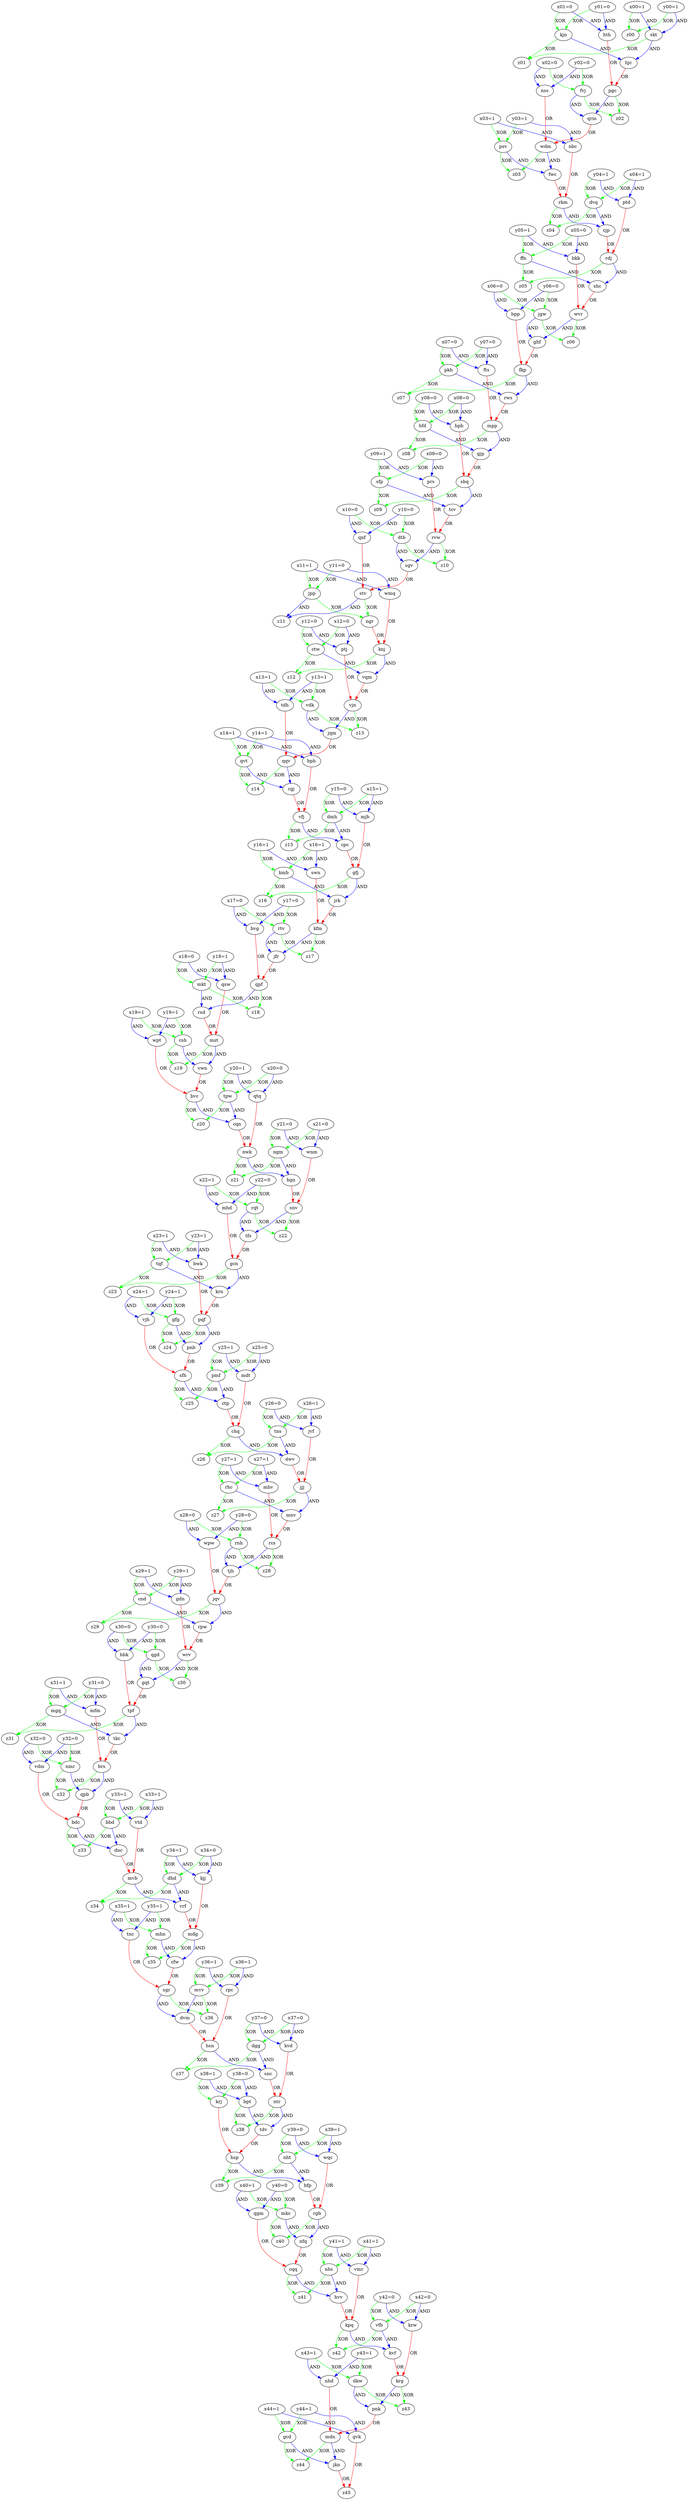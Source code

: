 DiGraph {
	x00 [label="x00=1"] ;
	x01 [label="x01=0"] ;
	x02 [label="x02=0"] ;
	x03 [label="x03=1"] ;
	x04 [label="x04=1"] ;
	x05 [label="x05=0"] ;
	x06 [label="x06=0"] ;
	x07 [label="x07=0"] ;
	x08 [label="x08=0"] ;
	x09 [label="x09=0"] ;
	x10 [label="x10=0"] ;
	x11 [label="x11=1"] ;
	x12 [label="x12=0"] ;
	x13 [label="x13=1"] ;
	x14 [label="x14=1"] ;
	x15 [label="x15=1"] ;
	x16 [label="x16=1"] ;
	x17 [label="x17=0"] ;
	x18 [label="x18=0"] ;
	x19 [label="x19=1"] ;
	x20 [label="x20=0"] ;
	x21 [label="x21=0"] ;
	x22 [label="x22=1"] ;
	x23 [label="x23=1"] ;
	x24 [label="x24=1"] ;
	x25 [label="x25=0"] ;
	x26 [label="x26=1"] ;
	x27 [label="x27=1"] ;
	x28 [label="x28=0"] ;
	x29 [label="x29=1"] ;
	x30 [label="x30=0"] ;
	x31 [label="x31=1"] ;
	x32 [label="x32=0"] ;
	x33 [label="x33=1"] ;
	x34 [label="x34=0"] ;
	x35 [label="x35=1"] ;
	x36 [label="x36=1"] ;
	x37 [label="x37=0"] ;
	x38 [label="x38=1"] ;
	x39 [label="x39=1"] ;
	x40 [label="x40=1"] ;
	x41 [label="x41=1"] ;
	x42 [label="x42=0"] ;
	x43 [label="x43=1"] ;
	x44 [label="x44=1"] ;
	y00 [label="y00=1"] ;
	y01 [label="y01=0"] ;
	y02 [label="y02=0"] ;
	y03 [label="y03=1"] ;
	y04 [label="y04=1"] ;
	y05 [label="y05=1"] ;
	y06 [label="y06=0"] ;
	y07 [label="y07=0"] ;
	y08 [label="y08=0"] ;
	y09 [label="y09=1"] ;
	y10 [label="y10=0"] ;
	y11 [label="y11=0"] ;
	y12 [label="y12=0"] ;
	y13 [label="y13=1"] ;
	y14 [label="y14=1"] ;
	y15 [label="y15=0"] ;
	y16 [label="y16=1"] ;
	y17 [label="y17=0"] ;
	y18 [label="y18=1"] ;
	y19 [label="y19=1"] ;
	y20 [label="y20=1"] ;
	y21 [label="y21=0"] ;
	y22 [label="y22=0"] ;
	y23 [label="y23=1"] ;
	y24 [label="y24=1"] ;
	y25 [label="y25=1"] ;
	y26 [label="y26=0"] ;
	y27 [label="y27=1"] ;
	y28 [label="y28=0"] ;
	y29 [label="y29=1"] ;
	y30 [label="y30=0"] ;
	y31 [label="y31=0"] ;
	y32 [label="y32=0"] ;
	y33 [label="y33=1"] ;
	y34 [label="y34=1"] ;
	y35 [label="y35=1"] ;
	y36 [label="y36=1"] ;
	y37 [label="y37=0"] ;
	y38 [label="y38=0"] ;
	y39 [label="y39=0"] ;
	y40 [label="y40=0"] ;
	y41 [label="y41=1"] ;
	y42 [label="y42=0"] ;
	y43 [label="y43=1"] ;
	y44 [label="y44=1"] ;
	x36 -> rpc [label=AND color=blue] ;
	y36 -> rpc [label=AND color=blue] ;
	swn -> kfm [label=OR color=red] ;
	jrk -> kfm [label=OR color=red] ;
	x36 -> mvv [label=XOR color=green] ;
	y36 -> mvv [label=XOR color=green] ;
	y28 -> rnh [label=XOR color=green] ;
	x28 -> rnh [label=XOR color=green] ;
	bfp -> rgb [label=OR color=red] ;
	wqc -> rgb [label=OR color=red] ;
	tkc -> brs [label=OR color=red] ;
	mfm -> brs [label=OR color=red] ;
	kmb -> z16 [label=XOR color=green] ;
	gfj -> z16 [label=XOR color=green] ;
	x25 -> mdt [label=AND color=blue] ;
	y25 -> mdt [label=AND color=blue] ;
	mpp -> gjp [label=AND color=blue] ;
	hfd -> gjp [label=AND color=blue] ;
	dhd -> vrf [label=AND color=blue] ;
	mvb -> vrf [label=AND color=blue] ;
	y14 -> qvt [label=XOR color=green] ;
	x14 -> qvt [label=XOR color=green] ;
	shc -> wvr [label=OR color=red] ;
	bkk -> wvr [label=OR color=red] ;
	x29 -> gdn [label=AND color=blue] ;
	y29 -> gdn [label=AND color=blue] ;
	x11 -> jpp [label=XOR color=green] ;
	y11 -> jpp [label=XOR color=green] ;
	rws -> mpp [label=OR color=red] ;
	fts -> mpp [label=OR color=red] ;
	wmq -> knj [label=OR color=red] ;
	ngr -> knj [label=OR color=red] ;
	x24 -> gfg [label=XOR color=green] ;
	y24 -> gfg [label=XOR color=green] ;
	tpf -> tkc [label=AND color=blue] ;
	mgq -> tkc [label=AND color=blue] ;
	wvr -> z06 [label=XOR color=green] ;
	jgw -> z06 [label=XOR color=green] ;
	brs -> qpb [label=AND color=blue] ;
	nmr -> qpb [label=AND color=blue] ;
	x18 -> qsw [label=AND color=blue] ;
	y18 -> qsw [label=AND color=blue] ;
	pnb -> sfh [label=OR color=red] ;
	vjh -> sfh [label=OR color=red] ;
	x44 -> gcd [label=XOR color=green] ;
	y44 -> gcd [label=XOR color=green] ;
	x22 -> mhd [label=AND color=blue] ;
	y22 -> mhd [label=AND color=blue] ;
	x37 -> dgg [label=XOR color=green] ;
	y37 -> dgg [label=XOR color=green] ;
	vfj -> z15 [label=XOR color=green] ;
	dmh -> z15 [label=XOR color=green] ;
	x30 -> qgd [label=XOR color=green] ;
	y30 -> qgd [label=XOR color=green] ;
	rpw -> wrv [label=OR color=red] ;
	gdn -> wrv [label=OR color=red] ;
	ptj -> vjn [label=OR color=red] ;
	vqm -> vjn [label=OR color=red] ;
	gfg -> pnb [label=AND color=blue] ;
	pqf -> pnb [label=AND color=blue] ;
	x17 -> rtv [label=XOR color=green] ;
	y17 -> rtv [label=XOR color=green] ;
	y19 -> wpt [label=AND color=blue] ;
	x19 -> wpt [label=AND color=blue] ;
	sfp -> tcv [label=AND color=blue] ;
	sbq -> tcv [label=AND color=blue] ;
	hvv -> kpq [label=OR color=red] ;
	vmr -> kpq [label=OR color=red] ;
	pgc -> z02 [label=XOR color=green] ;
	fvj -> z02 [label=XOR color=green] ;
	knj -> vqm [label=AND color=blue] ;
	ctw -> vqm [label=AND color=blue] ;
	y42 -> vfb [label=XOR color=green] ;
	x42 -> vfb [label=XOR color=green] ;
	y13 -> vdk [label=XOR color=green] ;
	x13 -> vdk [label=XOR color=green] ;
	x43 -> nhd [label=AND color=blue] ;
	y43 -> nhd [label=AND color=blue] ;
	krg -> z43 [label=XOR color=green] ;
	dkw -> z43 [label=XOR color=green] ;
	y32 -> vdm [label=AND color=blue] ;
	x32 -> vdm [label=AND color=blue] ;
	hfd -> z08 [label=XOR color=green] ;
	mpp -> z08 [label=XOR color=green] ;
	nfq -> cqq [label=OR color=red] ;
	qgm -> cqq [label=OR color=red] ;
	x02 -> nss [label=AND color=blue] ;
	y02 -> nss [label=AND color=blue] ;
	rvw -> z10 [label=XOR color=green] ;
	dtb -> z10 [label=XOR color=green] ;
	qvt -> rgj [label=AND color=blue] ;
	qqv -> rgj [label=AND color=blue] ;
	mvv -> z36 [label=XOR color=green] ;
	sgr -> z36 [label=XOR color=green] ;
	y11 -> wmq [label=AND color=blue] ;
	x11 -> wmq [label=AND color=blue] ;
	cnd -> z29 [label=XOR color=green] ;
	jqv -> z29 [label=XOR color=green] ;
	vdk -> z13 [label=XOR color=green] ;
	vjn -> z13 [label=XOR color=green] ;
	x34 -> kjj [label=AND color=blue] ;
	y34 -> kjj [label=AND color=blue] ;
	qvt -> z14 [label=XOR color=green] ;
	qqv -> z14 [label=XOR color=green] ;
	y18 -> mkt [label=XOR color=green] ;
	x18 -> mkt [label=XOR color=green] ;
	bwk -> pqf [label=OR color=red] ;
	krn -> pqf [label=OR color=red] ;
	nhs -> z41 [label=XOR color=green] ;
	cqq -> z41 [label=XOR color=green] ;
	y31 -> mfm [label=AND color=blue] ;
	x31 -> mfm [label=AND color=blue] ;
	y23 -> bwk [label=AND color=blue] ;
	x23 -> bwk [label=AND color=blue] ;
	sfh -> ctp [label=AND color=blue] ;
	pmf -> ctp [label=AND color=blue] ;
	rvw -> sgv [label=AND color=blue] ;
	dtb -> sgv [label=AND color=blue] ;
	tns -> dwv [label=AND color=blue] ;
	chq -> dwv [label=AND color=blue] ;
	rqt -> z22 [label=XOR color=green] ;
	snv -> z22 [label=XOR color=green] ;
	jqv -> rpw [label=AND color=blue] ;
	cnd -> rpw [label=AND color=blue] ;
	x33 -> vtd [label=AND color=blue] ;
	y33 -> vtd [label=AND color=blue] ;
	ctw -> z12 [label=XOR color=green] ;
	knj -> z12 [label=XOR color=green] ;
	bpp -> fkp [label=OR color=red] ;
	ghf -> fkp [label=OR color=red] ;
	ffn -> shc [label=AND color=blue] ;
	rdj -> shc [label=AND color=blue] ;
	cfw -> sgr [label=OR color=red] ;
	tnc -> sgr [label=OR color=red] ;
	wdm -> fwc [label=AND color=blue] ;
	psv -> fwc [label=AND color=blue] ;
	vwn -> bvc [label=OR color=red] ;
	wpt -> bvc [label=OR color=red] ;
	jkn -> z45 [label=OR color=red] ;
	gvk -> z45 [label=OR color=red] ;
	x00 -> z00 [label=XOR color=green] ;
	y00 -> z00 [label=XOR color=green] ;
	qpf -> z18 [label=XOR color=green] ;
	mkt -> z18 [label=XOR color=green] ;
	y12 -> ptj [label=AND color=blue] ;
	x12 -> ptj [label=AND color=blue] ;
	dvq -> z04 [label=XOR color=green] ;
	rkm -> z04 [label=XOR color=green] ;
	x15 -> dmh [label=XOR color=green] ;
	y15 -> dmh [label=XOR color=green] ;
	qrm -> wdm [label=OR color=red] ;
	nss -> wdm [label=OR color=red] ;
	mhv -> rcs [label=OR color=red] ;
	mnv -> rcs [label=OR color=red] ;
	qtq -> nwk [label=OR color=red] ;
	cqn -> nwk [label=OR color=red] ;
	x20 -> tpw [label=XOR color=green] ;
	y20 -> tpw [label=XOR color=green] ;
	x04 -> ptd [label=AND color=blue] ;
	y04 -> ptd [label=AND color=blue] ;
	nhd -> mdn [label=OR color=red] ;
	pnk -> mdn [label=OR color=red] ;
	hjc -> pgc [label=OR color=red] ;
	hth -> pgc [label=OR color=red] ;
	x20 -> qtq [label=AND color=blue] ;
	y20 -> qtq [label=AND color=blue] ;
	gcd -> z44 [label=XOR color=green] ;
	mdn -> z44 [label=XOR color=green] ;
	mgq -> z31 [label=XOR color=green] ;
	tpf -> z31 [label=XOR color=green] ;
	x30 -> bbk [label=AND color=blue] ;
	y30 -> bbk [label=AND color=blue] ;
	dmh -> cpc [label=AND color=blue] ;
	vfj -> cpc [label=AND color=blue] ;
	x44 -> gvk [label=AND color=blue] ;
	y44 -> gvk [label=AND color=blue] ;
	dwv -> jjj [label=OR color=red] ;
	jvf -> jjj [label=OR color=red] ;
	pkh -> rws [label=AND color=blue] ;
	fkp -> rws [label=AND color=blue] ;
	x39 -> wqc [label=AND color=blue] ;
	y39 -> wqc [label=AND color=blue] ;
	fwc -> rkm [label=OR color=red] ;
	nbc -> rkm [label=OR color=red] ;
	bdc -> dnc [label=AND color=blue] ;
	bbd -> dnc [label=AND color=blue] ;
	x26 -> tns [label=XOR color=green] ;
	y26 -> tns [label=XOR color=green] ;
	csh -> vwn [label=AND color=blue] ;
	mst -> vwn [label=AND color=blue] ;
	x43 -> dkw [label=XOR color=green] ;
	y43 -> dkw [label=XOR color=green] ;
	bvc -> z20 [label=XOR color=green] ;
	tpw -> z20 [label=XOR color=green] ;
	nwk -> z21 [label=XOR color=green] ;
	ngm -> z21 [label=XOR color=green] ;
	rtv -> z17 [label=XOR color=green] ;
	kfm -> z17 [label=XOR color=green] ;
	x06 -> bpp [label=AND color=blue] ;
	y06 -> bpp [label=AND color=blue] ;
	x10 -> dtb [label=XOR color=green] ;
	y10 -> dtb [label=XOR color=green] ;
	y29 -> cnd [label=XOR color=green] ;
	x29 -> cnd [label=XOR color=green] ;
	y08 -> hfd [label=XOR color=green] ;
	x08 -> hfd [label=XOR color=green] ;
	y03 -> psv [label=XOR color=green] ;
	x03 -> psv [label=XOR color=green] ;
	rgj -> vfj [label=OR color=red] ;
	bph -> vfj [label=OR color=red] ;
	psv -> z03 [label=XOR color=green] ;
	wdm -> z03 [label=XOR color=green] ;
	dnc -> mvb [label=OR color=red] ;
	vtd -> mvb [label=OR color=red] ;
	gcn -> krn [label=AND color=blue] ;
	tqf -> krn [label=AND color=blue] ;
	y38 -> krj [label=XOR color=green] ;
	x38 -> krj [label=XOR color=green] ;
	x24 -> vjh [label=AND color=blue] ;
	y24 -> vjh [label=AND color=blue] ;
	y41 -> vmr [label=AND color=blue] ;
	x41 -> vmr [label=AND color=blue] ;
	jgw -> ghf [label=AND color=blue] ;
	wvr -> ghf [label=AND color=blue] ;
	x09 -> sfp [label=XOR color=green] ;
	y09 -> sfp [label=XOR color=green] ;
	y28 -> wpw [label=AND color=blue] ;
	x28 -> wpw [label=AND color=blue] ;
	x40 -> mkc [label=XOR color=green] ;
	y40 -> mkc [label=XOR color=green] ;
	hsn -> snc [label=AND color=blue] ;
	dgg -> snc [label=AND color=blue] ;
	jpp -> ngr [label=XOR color=green] ;
	stv -> ngr [label=XOR color=green] ;
	mjb -> gfj [label=OR color=red] ;
	cpc -> gfj [label=OR color=red] ;
	rcs -> z28 [label=XOR color=green] ;
	rnh -> z28 [label=XOR color=green] ;
	sfp -> z09 [label=XOR color=green] ;
	sbq -> z09 [label=XOR color=green] ;
	rtv -> jfr [label=AND color=blue] ;
	kfm -> jfr [label=AND color=blue] ;
	tjh -> jqv [label=OR color=red] ;
	wpw -> jqv [label=OR color=red] ;
	x16 -> kmb [label=XOR color=green] ;
	y16 -> kmb [label=XOR color=green] ;
	bgn -> snv [label=OR color=red] ;
	wnm -> snv [label=OR color=red] ;
	nmr -> z32 [label=XOR color=green] ;
	brs -> z32 [label=XOR color=green] ;
	rpc -> hsn [label=OR color=red] ;
	dvm -> hsn [label=OR color=red] ;
	gfg -> z24 [label=XOR color=green] ;
	pqf -> z24 [label=XOR color=green] ;
	dkw -> pnk [label=AND color=blue] ;
	krg -> pnk [label=AND color=blue] ;
	kmb -> jrk [label=AND color=blue] ;
	gfj -> jrk [label=AND color=blue] ;
	skt -> z01 [label=XOR color=green] ;
	kjn -> z01 [label=XOR color=green] ;
	gcn -> z23 [label=XOR color=green] ;
	tqf -> z23 [label=XOR color=green] ;
	jjj -> z27 [label=XOR color=green] ;
	rhc -> z27 [label=XOR color=green] ;
	y07 -> fts [label=AND color=blue] ;
	x07 -> fts [label=AND color=blue] ;
	y21 -> wnm [label=AND color=blue] ;
	x21 -> wnm [label=AND color=blue] ;
	kvd -> ntr [label=OR color=red] ;
	snc -> ntr [label=OR color=red] ;
	nht -> z39 [label=XOR color=green] ;
	hsp -> z39 [label=XOR color=green] ;
	wrv -> z30 [label=XOR color=green] ;
	qgd -> z30 [label=XOR color=green] ;
	y07 -> pkh [label=XOR color=green] ;
	x07 -> pkh [label=XOR color=green] ;
	tdv -> hsp [label=OR color=red] ;
	krj -> hsp [label=OR color=red] ;
	stv -> z11 [label=AND color=blue] ;
	jpp -> z11 [label=AND color=blue] ;
	x27 -> mhv [label=AND color=blue] ;
	y27 -> mhv [label=AND color=blue] ;
	bdc -> z33 [label=XOR color=green] ;
	bbd -> z33 [label=XOR color=green] ;
	x12 -> ctw [label=XOR color=green] ;
	y12 -> ctw [label=XOR color=green] ;
	mvv -> dvm [label=AND color=blue] ;
	sgr -> dvm [label=AND color=blue] ;
	x27 -> rhc [label=XOR color=green] ;
	y27 -> rhc [label=XOR color=green] ;
	x21 -> ngm [label=XOR color=green] ;
	y21 -> ngm [label=XOR color=green] ;
	mhn -> z35 [label=XOR color=green] ;
	mdg -> z35 [label=XOR color=green] ;
	x19 -> csh [label=XOR color=green] ;
	y19 -> csh [label=XOR color=green] ;
	y35 -> mhn [label=XOR color=green] ;
	x35 -> mhn [label=XOR color=green] ;
	snv -> tfs [label=AND color=blue] ;
	rqt -> tfs [label=AND color=blue] ;
	rkm -> cjp [label=AND color=blue] ;
	dvq -> cjp [label=AND color=blue] ;
	pgc -> qrm [label=AND color=blue] ;
	fvj -> qrm [label=AND color=blue] ;
	kpq -> z42 [label=XOR color=green] ;
	vfb -> z42 [label=XOR color=green] ;
	qgd -> gqt [label=AND color=blue] ;
	wrv -> gqt [label=AND color=blue] ;
	y26 -> jvf [label=AND color=blue] ;
	x26 -> jvf [label=AND color=blue] ;
	x39 -> nht [label=XOR color=green] ;
	y39 -> nht [label=XOR color=green] ;
	vdk -> jqm [label=AND color=blue] ;
	vjn -> jqm [label=AND color=blue] ;
	bvc -> cqn [label=AND color=blue] ;
	tpw -> cqn [label=AND color=blue] ;
	y32 -> nmr [label=XOR color=green] ;
	x32 -> nmr [label=XOR color=green] ;
	x25 -> pmf [label=XOR color=green] ;
	y25 -> pmf [label=XOR color=green] ;
	y09 -> prs [label=AND color=blue] ;
	x09 -> prs [label=AND color=blue] ;
	y14 -> bph [label=AND color=blue] ;
	x14 -> bph [label=AND color=blue] ;
	qpb -> bdc [label=OR color=red] ;
	vdm -> bdc [label=OR color=red] ;
	gqt -> tpf [label=OR color=red] ;
	bbk -> tpf [label=OR color=red] ;
	x40 -> qgm [label=AND color=blue] ;
	y40 -> qgm [label=AND color=blue] ;
	sfh -> z25 [label=XOR color=green] ;
	pmf -> z25 [label=XOR color=green] ;
	x22 -> rqt [label=XOR color=green] ;
	y22 -> rqt [label=XOR color=green] ;
	rhc -> mnv [label=AND color=blue] ;
	jjj -> mnv [label=AND color=blue] ;
	csh -> z19 [label=XOR color=green] ;
	mst -> z19 [label=XOR color=green] ;
	x42 -> krw [label=AND color=blue] ;
	y42 -> krw [label=AND color=blue] ;
	x34 -> dhd [label=XOR color=green] ;
	y34 -> dhd [label=XOR color=green] ;
	x35 -> tnc [label=AND color=blue] ;
	y35 -> tnc [label=AND color=blue] ;
	ngm -> bgn [label=AND color=blue] ;
	nwk -> bgn [label=AND color=blue] ;
	tdh -> qqv [label=OR color=red] ;
	jqm -> qqv [label=OR color=red] ;
	y00 -> skt [label=AND color=blue] ;
	x00 -> skt [label=AND color=blue] ;
	y41 -> nhs [label=XOR color=green] ;
	x41 -> nhs [label=XOR color=green] ;
	ntr -> z38 [label=XOR color=green] ;
	bpt -> z38 [label=XOR color=green] ;
	vrf -> mdg [label=OR color=red] ;
	kjj -> mdg [label=OR color=red] ;
	kvf -> krg [label=OR color=red] ;
	krw -> krg [label=OR color=red] ;
	x03 -> nbc [label=AND color=blue] ;
	y03 -> nbc [label=AND color=blue] ;
	dhd -> z34 [label=XOR color=green] ;
	mvb -> z34 [label=XOR color=green] ;
	qpf -> rsd [label=AND color=blue] ;
	mkt -> rsd [label=AND color=blue] ;
	y01 -> kjn [label=XOR color=green] ;
	x01 -> kjn [label=XOR color=green] ;
	x17 -> bvg [label=AND color=blue] ;
	y17 -> bvg [label=AND color=blue] ;
	jfr -> qpf [label=OR color=red] ;
	bvg -> qpf [label=OR color=red] ;
	y13 -> tdh [label=AND color=blue] ;
	x13 -> tdh [label=AND color=blue] ;
	bpb -> sbq [label=OR color=red] ;
	gjp -> sbq [label=OR color=red] ;
	x16 -> swn [label=AND color=blue] ;
	y16 -> swn [label=AND color=blue] ;
	x02 -> fvj [label=XOR color=green] ;
	y02 -> fvj [label=XOR color=green] ;
	y15 -> mjb [label=AND color=blue] ;
	x15 -> mjb [label=AND color=blue] ;
	x23 -> tqf [label=XOR color=green] ;
	y23 -> tqf [label=XOR color=green] ;
	rnh -> tjh [label=AND color=blue] ;
	rcs -> tjh [label=AND color=blue] ;
	x05 -> bkk [label=AND color=blue] ;
	y05 -> bkk [label=AND color=blue] ;
	hsn -> z37 [label=XOR color=green] ;
	dgg -> z37 [label=XOR color=green] ;
	qsw -> mst [label=OR color=red] ;
	rsd -> mst [label=OR color=red] ;
	sgv -> stv [label=OR color=red] ;
	qnf -> stv [label=OR color=red] ;
	y01 -> hth [label=AND color=blue] ;
	x01 -> hth [label=AND color=blue] ;
	y38 -> bpt [label=AND color=blue] ;
	x38 -> bpt [label=AND color=blue] ;
	rgb -> nfq [label=AND color=blue] ;
	mkc -> nfq [label=AND color=blue] ;
	y33 -> bbd [label=XOR color=green] ;
	x33 -> bbd [label=XOR color=green] ;
	tns -> z26 [label=XOR color=green] ;
	chq -> z26 [label=XOR color=green] ;
	ctp -> chq [label=OR color=red] ;
	mdt -> chq [label=OR color=red] ;
	nhs -> hvv [label=AND color=blue] ;
	cqq -> hvv [label=AND color=blue] ;
	pkh -> z07 [label=XOR color=green] ;
	fkp -> z07 [label=XOR color=green] ;
	rdj -> z05 [label=XOR color=green] ;
	ffn -> z05 [label=XOR color=green] ;
	mhd -> gcn [label=OR color=red] ;
	tfs -> gcn [label=OR color=red] ;
	y10 -> qnf [label=AND color=blue] ;
	x10 -> qnf [label=AND color=blue] ;
	hsp -> bfp [label=AND color=blue] ;
	nht -> bfp [label=AND color=blue] ;
	gcd -> jkn [label=AND color=blue] ;
	mdn -> jkn [label=AND color=blue] ;
	ntr -> tdv [label=AND color=blue] ;
	bpt -> tdv [label=AND color=blue] ;
	prs -> rvw [label=OR color=red] ;
	tcv -> rvw [label=OR color=red] ;
	x05 -> ffn [label=XOR color=green] ;
	y05 -> ffn [label=XOR color=green] ;
	y04 -> dvq [label=XOR color=green] ;
	x04 -> dvq [label=XOR color=green] ;
	x31 -> mgq [label=XOR color=green] ;
	y31 -> mgq [label=XOR color=green] ;
	y08 -> bpb [label=AND color=blue] ;
	x08 -> bpb [label=AND color=blue] ;
	mhn -> cfw [label=AND color=blue] ;
	mdg -> cfw [label=AND color=blue] ;
	y37 -> kvd [label=AND color=blue] ;
	x37 -> kvd [label=AND color=blue] ;
	rgb -> z40 [label=XOR color=green] ;
	mkc -> z40 [label=XOR color=green] ;
	cjp -> rdj [label=OR color=red] ;
	ptd -> rdj [label=OR color=red] ;
	x06 -> jgw [label=XOR color=green] ;
	y06 -> jgw [label=XOR color=green] ;
	skt -> hjc [label=AND color=blue] ;
	kjn -> hjc [label=AND color=blue] ;
	vfb -> kvf [label=AND color=blue] ;
	kpq -> kvf [label=AND color=blue] ;
}
